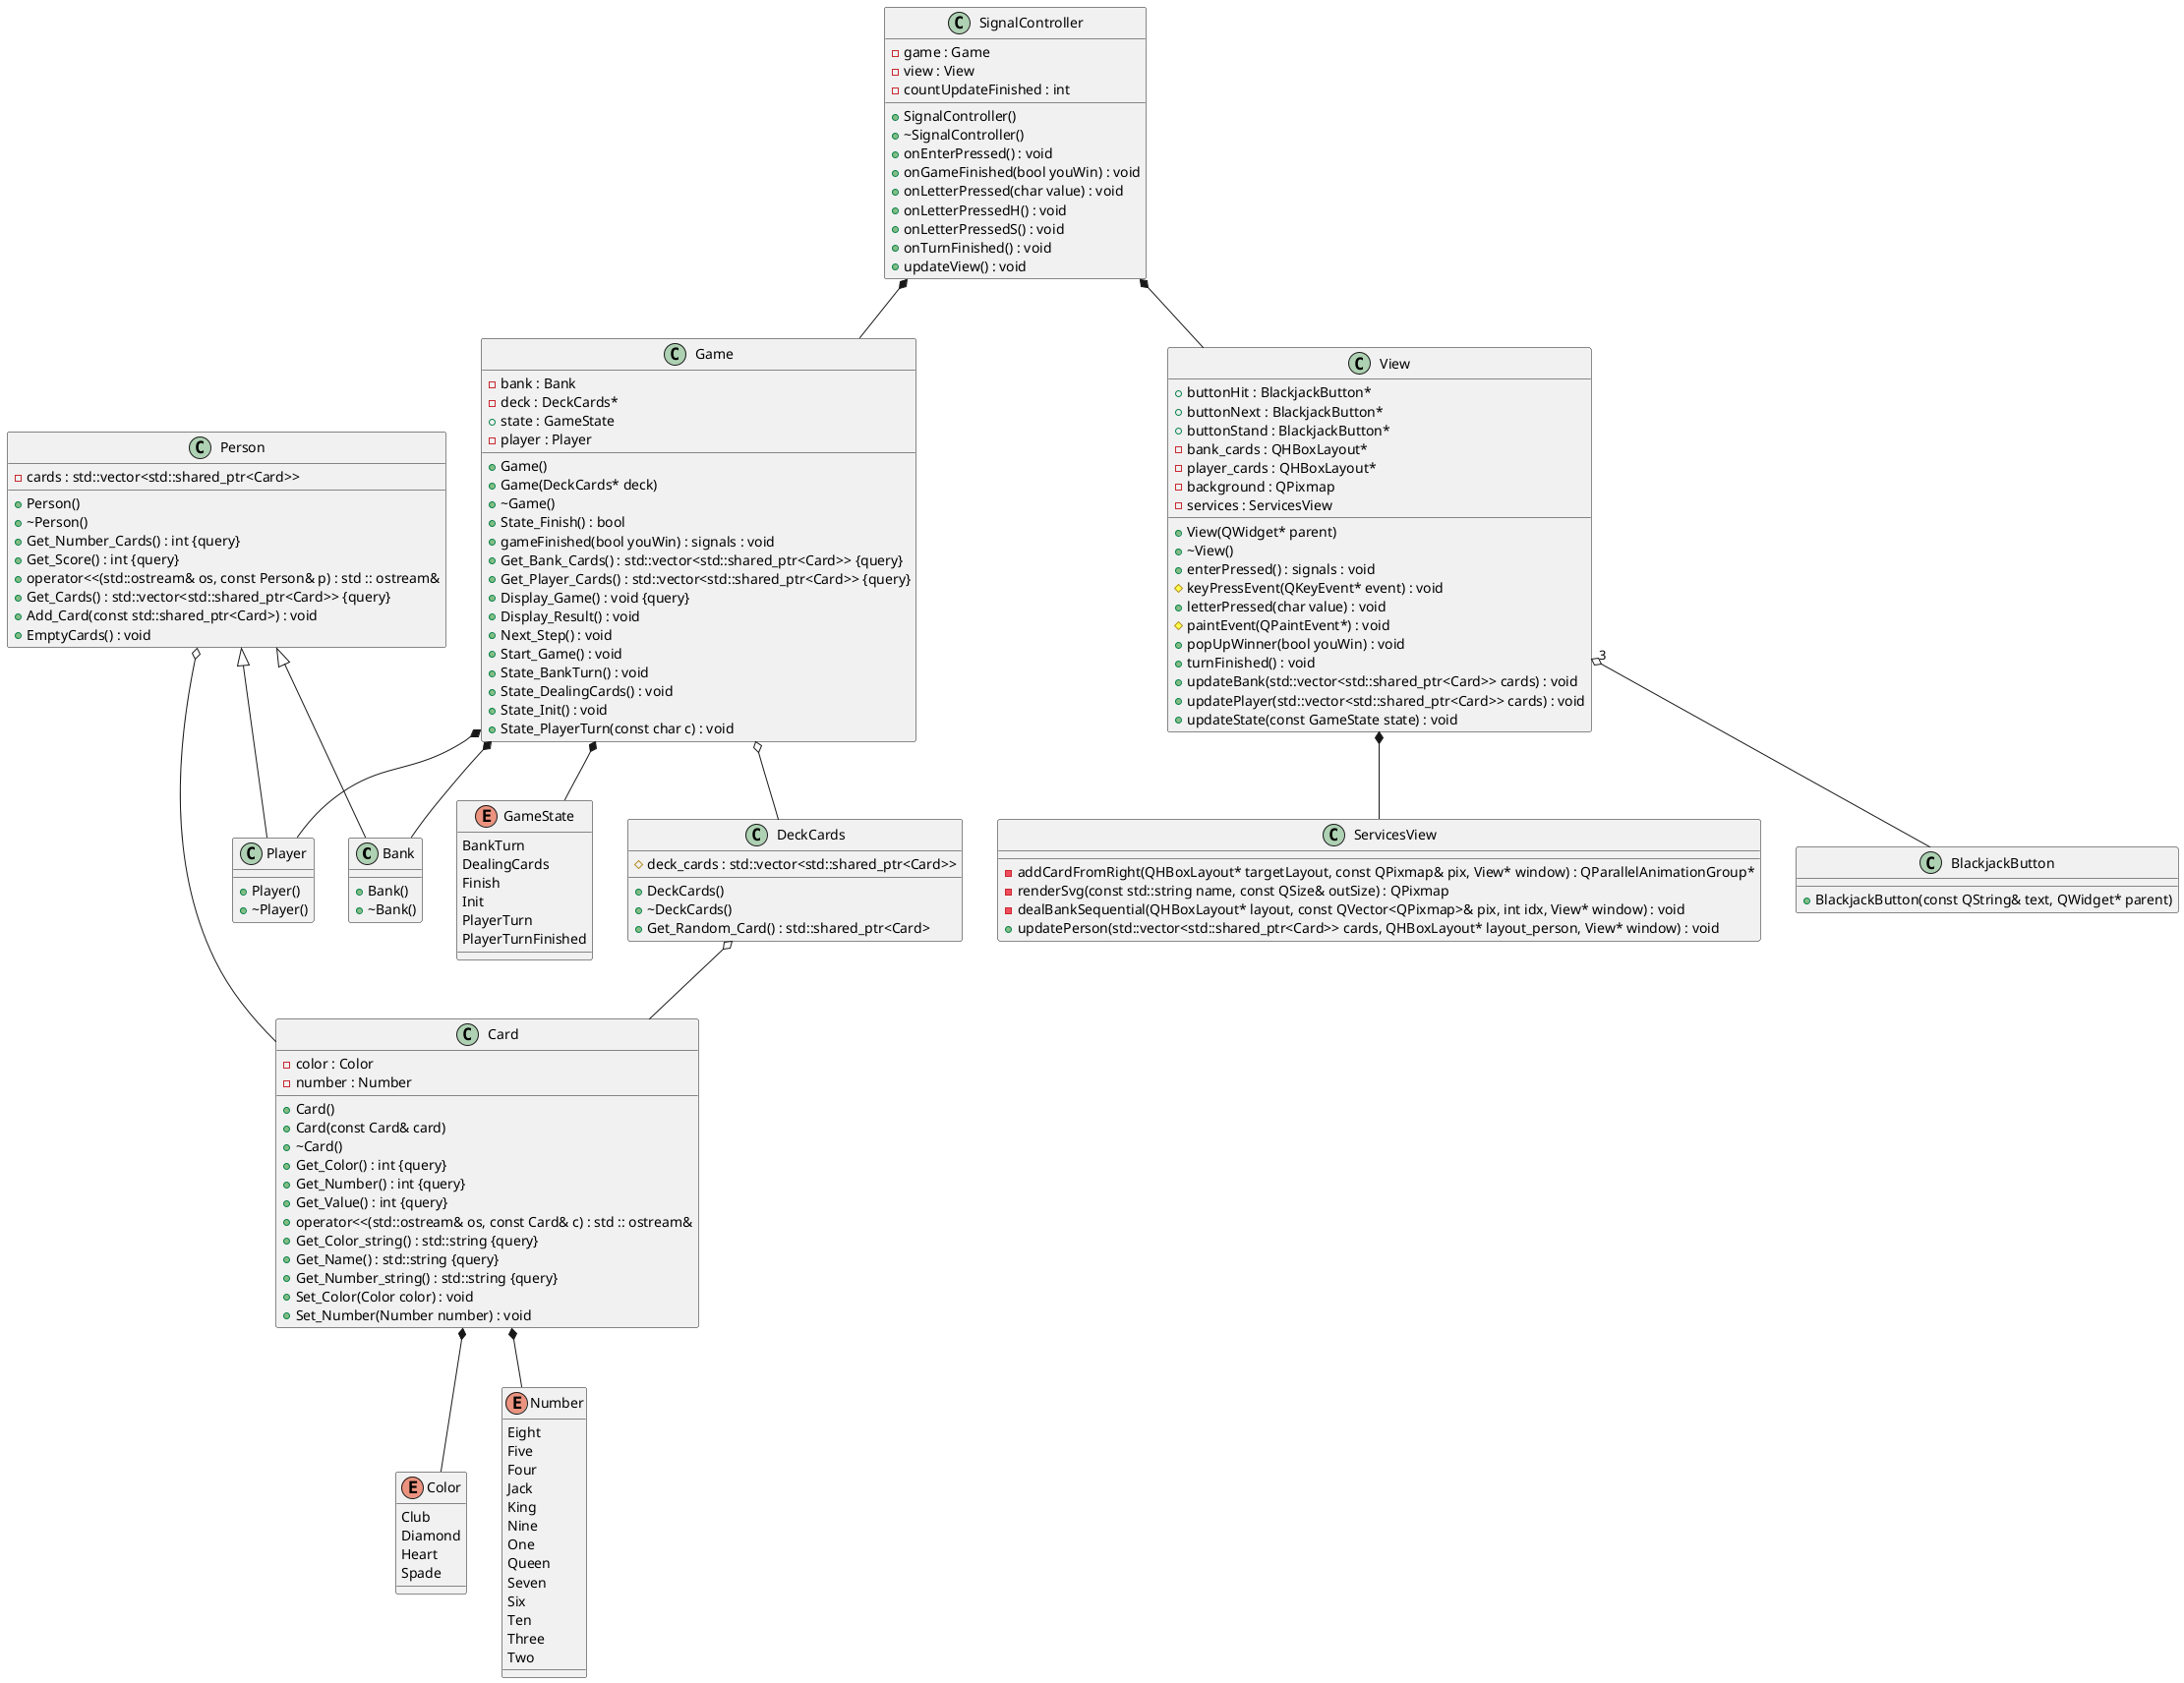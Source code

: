 @startuml





/' Objects '/

class Bank {
	+Bank()
	+~Bank()
}


class BlackjackButton {
	+BlackjackButton(const QString& text, QWidget* parent)
}


class Card {
	+Card()
	+Card(const Card& card)
	+~Card()
	-color : Color
	-number : Number
	+Get_Color() : int {query}
	+Get_Number() : int {query}
	+Get_Value() : int {query}
	+operator<<(std::ostream& os, const Card& c) : std :: ostream&
	+Get_Color_string() : std::string {query}
	+Get_Name() : std::string {query}
	+Get_Number_string() : std::string {query}
	+Set_Color(Color color) : void
	+Set_Number(Number number) : void
}


class DeckCards {
	+DeckCards()
	+~DeckCards()
	+Get_Random_Card() : std::shared_ptr<Card>
	#deck_cards : std::vector<std::shared_ptr<Card>>
}


class Game {
	+Game()
	+Game(DeckCards* deck)
	+~Game()
	-bank : Bank
	-deck : DeckCards*
	+state : GameState
	-player : Player
	+State_Finish() : bool
	+gameFinished(bool youWin) : signals : void
	+Get_Bank_Cards() : std::vector<std::shared_ptr<Card>> {query}
	+Get_Player_Cards() : std::vector<std::shared_ptr<Card>> {query}
	+Display_Game() : void {query}
	+Display_Result() : void
	+Next_Step() : void
	+Start_Game() : void
	+State_BankTurn() : void
	+State_DealingCards() : void
	+State_Init() : void
	+State_PlayerTurn(const char c) : void
}


class Person {
	+Person()
	+~Person()
	+Get_Number_Cards() : int {query}
	+Get_Score() : int {query}
	+operator<<(std::ostream& os, const Person& p) : std :: ostream&
	+Get_Cards() : std::vector<std::shared_ptr<Card>> {query}
	-cards : std::vector<std::shared_ptr<Card>>
	+Add_Card(const std::shared_ptr<Card>) : void
	+EmptyCards() : void
}


class Player {
	+Player()
	+~Player()
}


class ServicesView {
	-addCardFromRight(QHBoxLayout* targetLayout, const QPixmap& pix, View* window) : QParallelAnimationGroup*
	-renderSvg(const std::string name, const QSize& outSize) : QPixmap
	-dealBankSequential(QHBoxLayout* layout, const QVector<QPixmap>& pix, int idx, View* window) : void
	+updatePerson(std::vector<std::shared_ptr<Card>> cards, QHBoxLayout* layout_person, View* window) : void
}


class SignalController {
	+SignalController()
	+~SignalController()
	-game : Game
	-view : View
	-countUpdateFinished : int
	+onEnterPressed() : void
	+onGameFinished(bool youWin) : void
	+onLetterPressed(char value) : void
	+onLetterPressedH() : void
	+onLetterPressedS() : void
	+onTurnFinished() : void
	+updateView() : void
}


class View {
	+View(QWidget* parent)
	+~View()
	+buttonHit : BlackjackButton*
	+buttonNext : BlackjackButton*
	+buttonStand : BlackjackButton*
	-bank_cards : QHBoxLayout*
	-player_cards : QHBoxLayout*
	-background : QPixmap
	-services : ServicesView
	+enterPressed() : signals : void
	#keyPressEvent(QKeyEvent* event) : void
	+letterPressed(char value) : void
	#paintEvent(QPaintEvent*) : void
	+popUpWinner(bool youWin) : void
	+turnFinished() : void
	+updateBank(std::vector<std::shared_ptr<Card>> cards) : void
	+updatePlayer(std::vector<std::shared_ptr<Card>> cards) : void
	+updateState(const GameState state) : void
}


enum Color {
	Club
	Diamond
	Heart
	Spade
}


enum GameState {
	BankTurn
	DealingCards
	Finish
	Init
	PlayerTurn
	PlayerTurnFinished
}


enum Number {
	Eight
	Five
	Four
	Jack
	King
	Nine
	One
	Queen
	Seven
	Six
	Ten
	Three
	Two
}





/' Inheritance relationships '/

Person <|-- Bank


Person <|-- Player





/' Aggregation relationships '/

Card *-- Color


Card *-- Number


DeckCards o-- Card


Game *-- Bank


Game o-- DeckCards


Game *-- GameState


Game *-- Player


Person o-- Card


SignalController *-- Game


SignalController *-- View


View "3" o-- BlackjackButton


View *-- ServicesView






/' Nested objects '/



@enduml
